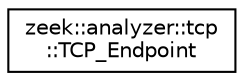 digraph "Graphical Class Hierarchy"
{
 // LATEX_PDF_SIZE
  edge [fontname="Helvetica",fontsize="10",labelfontname="Helvetica",labelfontsize="10"];
  node [fontname="Helvetica",fontsize="10",shape=record];
  rankdir="LR";
  Node0 [label="zeek::analyzer::tcp\l::TCP_Endpoint",height=0.2,width=0.4,color="black", fillcolor="white", style="filled",URL="$de/d6c/classzeek_1_1analyzer_1_1tcp_1_1TCP__Endpoint.html",tooltip=" "];
}
